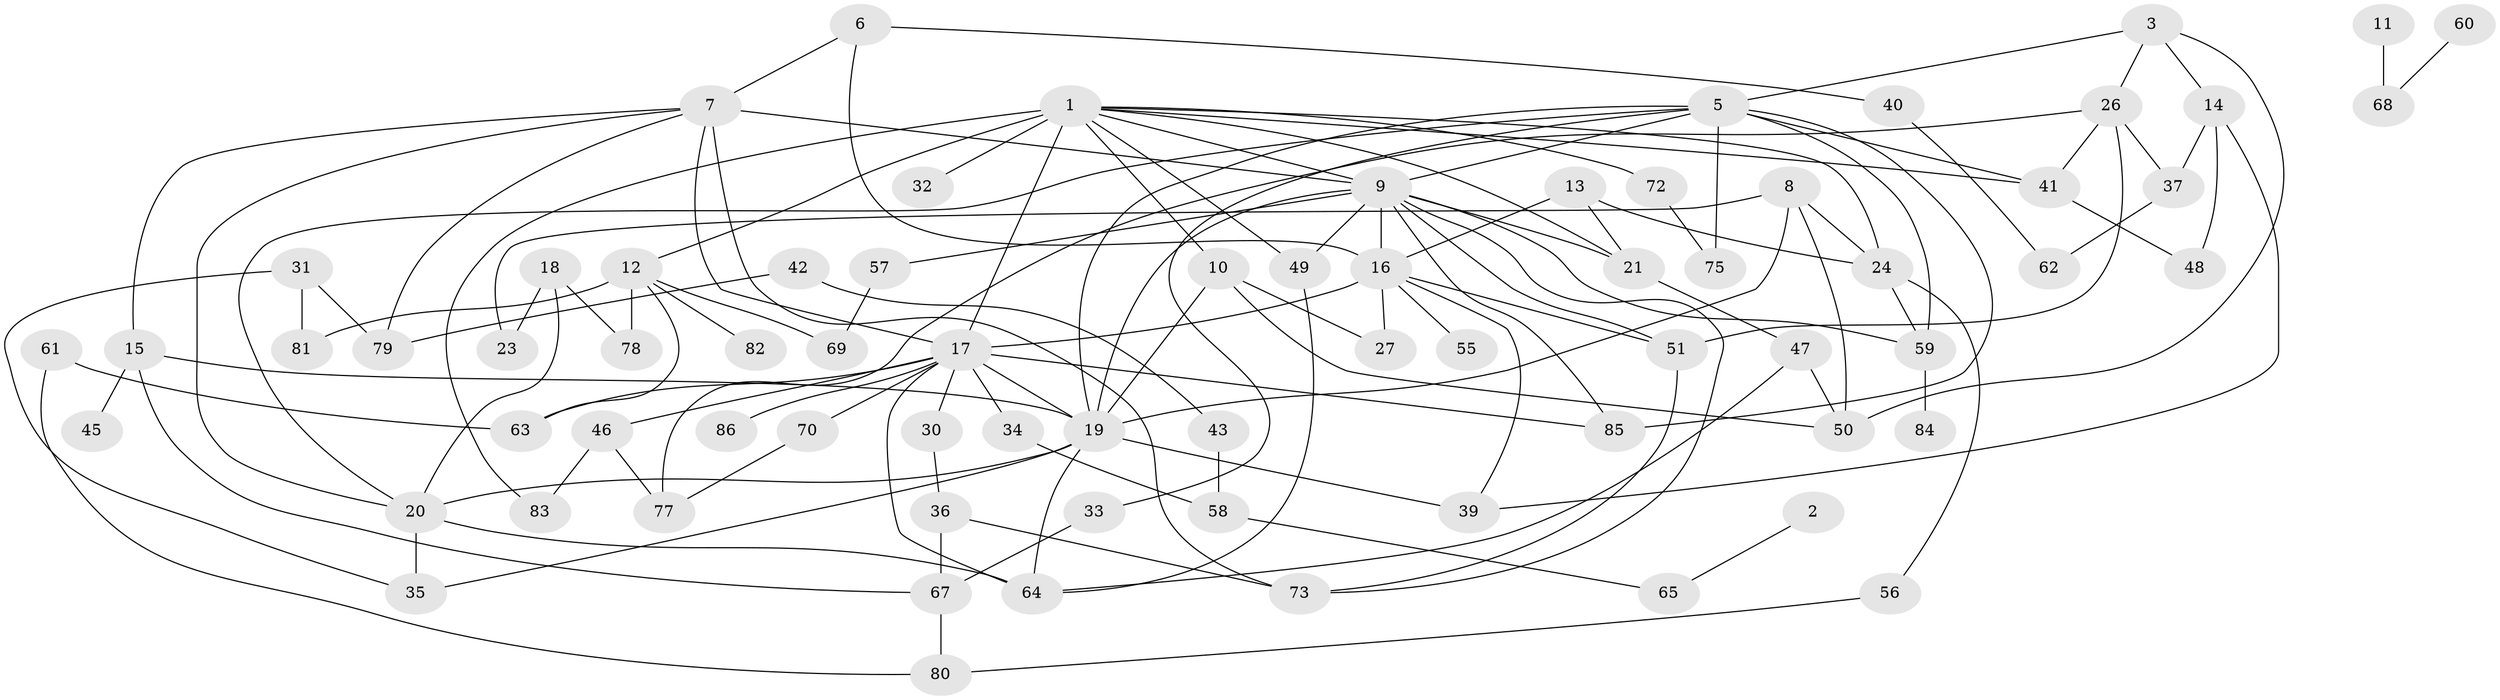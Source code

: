 // original degree distribution, {4: 0.19014084507042253, 1: 0.16901408450704225, 0: 0.09154929577464789, 2: 0.2323943661971831, 3: 0.20422535211267606, 5: 0.09154929577464789, 7: 0.014084507042253521, 8: 0.007042253521126761}
// Generated by graph-tools (version 1.1) at 2025/48/03/04/25 22:48:22]
// undirected, 72 vertices, 124 edges
graph export_dot {
  node [color=gray90,style=filled];
  1;
  2;
  3;
  5;
  6;
  7;
  8;
  9;
  10;
  11;
  12;
  13;
  14;
  15;
  16;
  17;
  18;
  19;
  20;
  21;
  23;
  24;
  26;
  27;
  30;
  31;
  32;
  33;
  34;
  35;
  36;
  37;
  39;
  40;
  41;
  42;
  43;
  45;
  46;
  47;
  48;
  49;
  50;
  51;
  55;
  56;
  57;
  58;
  59;
  60;
  61;
  62;
  63;
  64;
  65;
  67;
  68;
  69;
  70;
  72;
  73;
  75;
  77;
  78;
  79;
  80;
  81;
  82;
  83;
  84;
  85;
  86;
  1 -- 9 [weight=1.0];
  1 -- 10 [weight=1.0];
  1 -- 12 [weight=1.0];
  1 -- 17 [weight=2.0];
  1 -- 21 [weight=1.0];
  1 -- 24 [weight=1.0];
  1 -- 32 [weight=2.0];
  1 -- 41 [weight=1.0];
  1 -- 49 [weight=1.0];
  1 -- 72 [weight=1.0];
  1 -- 83 [weight=1.0];
  2 -- 65 [weight=1.0];
  3 -- 5 [weight=1.0];
  3 -- 14 [weight=1.0];
  3 -- 26 [weight=1.0];
  3 -- 50 [weight=1.0];
  5 -- 9 [weight=1.0];
  5 -- 19 [weight=1.0];
  5 -- 20 [weight=1.0];
  5 -- 33 [weight=1.0];
  5 -- 41 [weight=1.0];
  5 -- 59 [weight=1.0];
  5 -- 75 [weight=1.0];
  5 -- 85 [weight=1.0];
  6 -- 7 [weight=1.0];
  6 -- 16 [weight=1.0];
  6 -- 40 [weight=1.0];
  7 -- 9 [weight=2.0];
  7 -- 15 [weight=1.0];
  7 -- 17 [weight=1.0];
  7 -- 20 [weight=1.0];
  7 -- 73 [weight=1.0];
  7 -- 79 [weight=1.0];
  8 -- 19 [weight=1.0];
  8 -- 23 [weight=1.0];
  8 -- 24 [weight=1.0];
  8 -- 50 [weight=1.0];
  9 -- 16 [weight=1.0];
  9 -- 19 [weight=1.0];
  9 -- 21 [weight=1.0];
  9 -- 49 [weight=1.0];
  9 -- 51 [weight=1.0];
  9 -- 57 [weight=1.0];
  9 -- 59 [weight=1.0];
  9 -- 73 [weight=1.0];
  9 -- 85 [weight=1.0];
  10 -- 19 [weight=1.0];
  10 -- 27 [weight=1.0];
  10 -- 50 [weight=1.0];
  11 -- 68 [weight=3.0];
  12 -- 63 [weight=1.0];
  12 -- 69 [weight=1.0];
  12 -- 78 [weight=1.0];
  12 -- 81 [weight=1.0];
  12 -- 82 [weight=1.0];
  13 -- 16 [weight=1.0];
  13 -- 21 [weight=1.0];
  13 -- 24 [weight=1.0];
  14 -- 37 [weight=1.0];
  14 -- 39 [weight=1.0];
  14 -- 48 [weight=1.0];
  15 -- 19 [weight=2.0];
  15 -- 45 [weight=1.0];
  15 -- 67 [weight=1.0];
  16 -- 17 [weight=1.0];
  16 -- 27 [weight=1.0];
  16 -- 39 [weight=1.0];
  16 -- 51 [weight=1.0];
  16 -- 55 [weight=1.0];
  17 -- 19 [weight=1.0];
  17 -- 30 [weight=1.0];
  17 -- 34 [weight=1.0];
  17 -- 46 [weight=1.0];
  17 -- 63 [weight=1.0];
  17 -- 64 [weight=1.0];
  17 -- 70 [weight=1.0];
  17 -- 85 [weight=1.0];
  17 -- 86 [weight=1.0];
  18 -- 20 [weight=1.0];
  18 -- 23 [weight=1.0];
  18 -- 78 [weight=1.0];
  19 -- 20 [weight=1.0];
  19 -- 35 [weight=1.0];
  19 -- 39 [weight=2.0];
  19 -- 64 [weight=1.0];
  20 -- 35 [weight=1.0];
  20 -- 64 [weight=1.0];
  21 -- 47 [weight=1.0];
  24 -- 56 [weight=1.0];
  24 -- 59 [weight=1.0];
  26 -- 37 [weight=1.0];
  26 -- 41 [weight=1.0];
  26 -- 51 [weight=1.0];
  26 -- 77 [weight=1.0];
  30 -- 36 [weight=1.0];
  31 -- 35 [weight=1.0];
  31 -- 79 [weight=1.0];
  31 -- 81 [weight=1.0];
  33 -- 67 [weight=1.0];
  34 -- 58 [weight=1.0];
  36 -- 67 [weight=1.0];
  36 -- 73 [weight=1.0];
  37 -- 62 [weight=1.0];
  40 -- 62 [weight=1.0];
  41 -- 48 [weight=1.0];
  42 -- 43 [weight=1.0];
  42 -- 79 [weight=1.0];
  43 -- 58 [weight=1.0];
  46 -- 77 [weight=1.0];
  46 -- 83 [weight=1.0];
  47 -- 50 [weight=1.0];
  47 -- 64 [weight=1.0];
  49 -- 64 [weight=1.0];
  51 -- 73 [weight=1.0];
  56 -- 80 [weight=1.0];
  57 -- 69 [weight=1.0];
  58 -- 65 [weight=1.0];
  59 -- 84 [weight=1.0];
  60 -- 68 [weight=1.0];
  61 -- 63 [weight=1.0];
  61 -- 80 [weight=1.0];
  67 -- 80 [weight=1.0];
  70 -- 77 [weight=1.0];
  72 -- 75 [weight=1.0];
}
